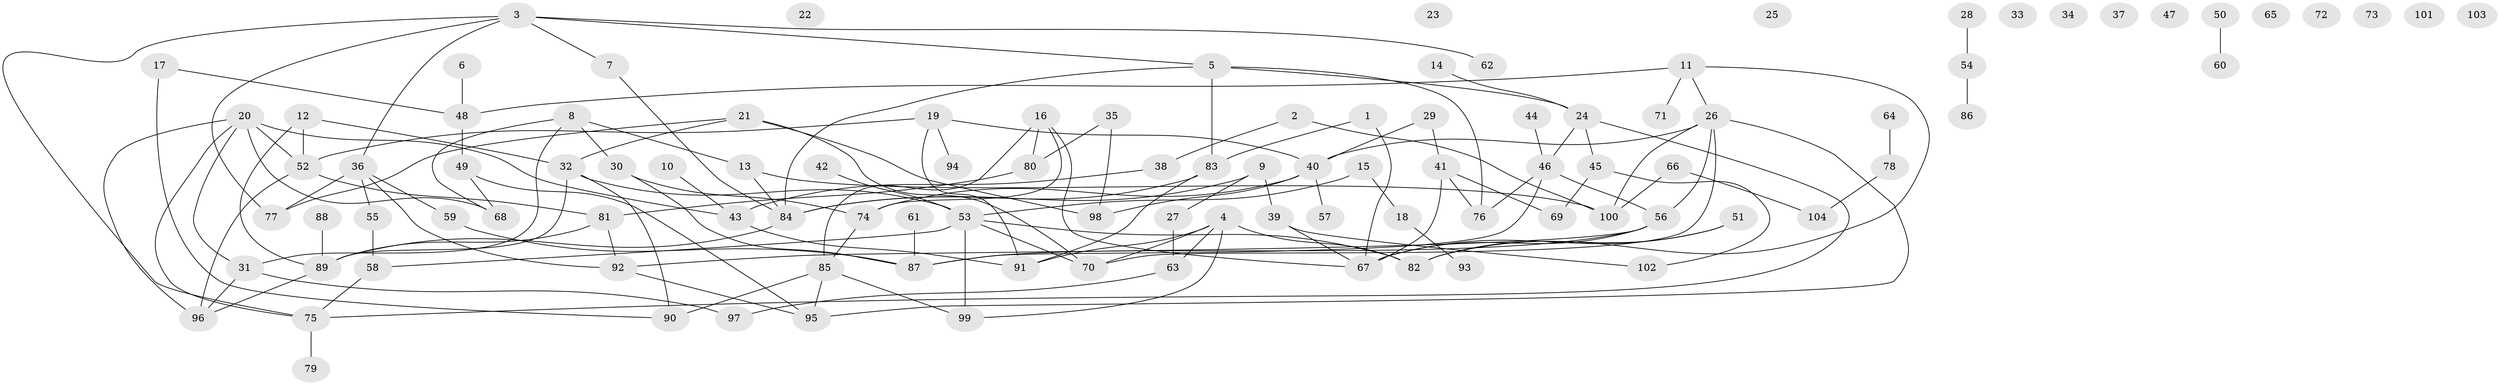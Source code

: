 // Generated by graph-tools (version 1.1) at 2025/33/03/09/25 02:33:46]
// undirected, 104 vertices, 143 edges
graph export_dot {
graph [start="1"]
  node [color=gray90,style=filled];
  1;
  2;
  3;
  4;
  5;
  6;
  7;
  8;
  9;
  10;
  11;
  12;
  13;
  14;
  15;
  16;
  17;
  18;
  19;
  20;
  21;
  22;
  23;
  24;
  25;
  26;
  27;
  28;
  29;
  30;
  31;
  32;
  33;
  34;
  35;
  36;
  37;
  38;
  39;
  40;
  41;
  42;
  43;
  44;
  45;
  46;
  47;
  48;
  49;
  50;
  51;
  52;
  53;
  54;
  55;
  56;
  57;
  58;
  59;
  60;
  61;
  62;
  63;
  64;
  65;
  66;
  67;
  68;
  69;
  70;
  71;
  72;
  73;
  74;
  75;
  76;
  77;
  78;
  79;
  80;
  81;
  82;
  83;
  84;
  85;
  86;
  87;
  88;
  89;
  90;
  91;
  92;
  93;
  94;
  95;
  96;
  97;
  98;
  99;
  100;
  101;
  102;
  103;
  104;
  1 -- 67;
  1 -- 83;
  2 -- 38;
  2 -- 100;
  3 -- 5;
  3 -- 7;
  3 -- 36;
  3 -- 62;
  3 -- 75;
  3 -- 77;
  4 -- 63;
  4 -- 70;
  4 -- 82;
  4 -- 91;
  4 -- 99;
  5 -- 24;
  5 -- 76;
  5 -- 83;
  5 -- 84;
  6 -- 48;
  7 -- 84;
  8 -- 13;
  8 -- 30;
  8 -- 31;
  8 -- 68;
  9 -- 27;
  9 -- 39;
  9 -- 84;
  10 -- 43;
  11 -- 26;
  11 -- 48;
  11 -- 71;
  11 -- 82;
  12 -- 32;
  12 -- 52;
  12 -- 89;
  13 -- 84;
  13 -- 100;
  14 -- 24;
  15 -- 18;
  15 -- 53;
  16 -- 67;
  16 -- 74;
  16 -- 80;
  16 -- 85;
  17 -- 48;
  17 -- 90;
  18 -- 93;
  19 -- 40;
  19 -- 52;
  19 -- 91;
  19 -- 94;
  20 -- 31;
  20 -- 43;
  20 -- 52;
  20 -- 68;
  20 -- 75;
  20 -- 96;
  21 -- 32;
  21 -- 70;
  21 -- 77;
  21 -- 98;
  24 -- 45;
  24 -- 46;
  24 -- 75;
  26 -- 40;
  26 -- 56;
  26 -- 70;
  26 -- 95;
  26 -- 100;
  27 -- 63;
  28 -- 54;
  29 -- 40;
  29 -- 41;
  30 -- 74;
  30 -- 87;
  31 -- 96;
  31 -- 97;
  32 -- 53;
  32 -- 89;
  32 -- 90;
  35 -- 80;
  35 -- 98;
  36 -- 55;
  36 -- 59;
  36 -- 77;
  36 -- 92;
  38 -- 43;
  39 -- 67;
  39 -- 102;
  40 -- 57;
  40 -- 74;
  40 -- 98;
  41 -- 67;
  41 -- 69;
  41 -- 76;
  42 -- 53;
  43 -- 91;
  44 -- 46;
  45 -- 69;
  45 -- 102;
  46 -- 56;
  46 -- 76;
  46 -- 87;
  48 -- 49;
  49 -- 68;
  49 -- 95;
  50 -- 60;
  51 -- 67;
  51 -- 82;
  52 -- 81;
  52 -- 96;
  53 -- 58;
  53 -- 70;
  53 -- 82;
  53 -- 99;
  54 -- 86;
  55 -- 58;
  56 -- 67;
  56 -- 87;
  56 -- 92;
  58 -- 75;
  59 -- 87;
  61 -- 87;
  63 -- 97;
  64 -- 78;
  66 -- 100;
  66 -- 104;
  74 -- 85;
  75 -- 79;
  78 -- 104;
  80 -- 81;
  81 -- 89;
  81 -- 92;
  83 -- 84;
  83 -- 91;
  84 -- 89;
  85 -- 90;
  85 -- 95;
  85 -- 99;
  88 -- 89;
  89 -- 96;
  92 -- 95;
}
